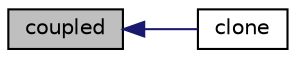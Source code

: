 digraph "coupled"
{
  bgcolor="transparent";
  edge [fontname="Helvetica",fontsize="10",labelfontname="Helvetica",labelfontsize="10"];
  node [fontname="Helvetica",fontsize="10",shape=record];
  rankdir="LR";
  Node751 [label="coupled",height=0.2,width=0.4,color="black", fillcolor="grey75", style="filled", fontcolor="black"];
  Node751 -> Node752 [dir="back",color="midnightblue",fontsize="10",style="solid",fontname="Helvetica"];
  Node752 [label="clone",height=0.2,width=0.4,color="black",URL="$a26077.html#afff6d4f7511147e0c8a4b8a5448296ec",tooltip="Construct and return a clone, resetting the face list. "];
}
